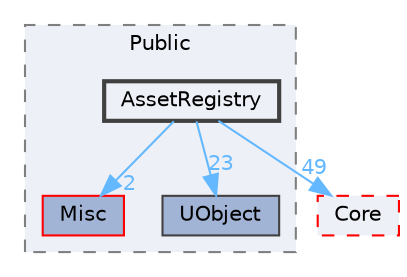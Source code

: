 digraph "AssetRegistry"
{
 // INTERACTIVE_SVG=YES
 // LATEX_PDF_SIZE
  bgcolor="transparent";
  edge [fontname=Helvetica,fontsize=10,labelfontname=Helvetica,labelfontsize=10];
  node [fontname=Helvetica,fontsize=10,shape=box,height=0.2,width=0.4];
  compound=true
  subgraph clusterdir_d202bf4e5fb27d15ff316e07c12c4ca6 {
    graph [ bgcolor="#edf0f7", pencolor="grey50", label="Public", fontname=Helvetica,fontsize=10 style="filled,dashed", URL="dir_d202bf4e5fb27d15ff316e07c12c4ca6.html",tooltip=""]
  dir_36ef1054cb691a33e11e2a36b0b8ef49 [label="Misc", fillcolor="#a2b4d6", color="red", style="filled", URL="dir_36ef1054cb691a33e11e2a36b0b8ef49.html",tooltip=""];
  dir_ec27b519b3809192a49df3b925bdab7c [label="UObject", fillcolor="#a2b4d6", color="grey25", style="filled", URL="dir_ec27b519b3809192a49df3b925bdab7c.html",tooltip=""];
  dir_f8cb0af68b88f6acf26b92dcfda91642 [label="AssetRegistry", fillcolor="#edf0f7", color="grey25", style="filled,bold", URL="dir_f8cb0af68b88f6acf26b92dcfda91642.html",tooltip=""];
  }
  dir_0e6cddcc9caa1238c7f3774224afaa45 [label="Core", fillcolor="#edf0f7", color="red", style="filled,dashed", URL="dir_0e6cddcc9caa1238c7f3774224afaa45.html",tooltip=""];
  dir_f8cb0af68b88f6acf26b92dcfda91642->dir_0e6cddcc9caa1238c7f3774224afaa45 [headlabel="49", labeldistance=1.5 headhref="dir_000061_000266.html" href="dir_000061_000266.html" color="steelblue1" fontcolor="steelblue1"];
  dir_f8cb0af68b88f6acf26b92dcfda91642->dir_36ef1054cb691a33e11e2a36b0b8ef49 [headlabel="2", labeldistance=1.5 headhref="dir_000061_000650.html" href="dir_000061_000650.html" color="steelblue1" fontcolor="steelblue1"];
  dir_f8cb0af68b88f6acf26b92dcfda91642->dir_ec27b519b3809192a49df3b925bdab7c [headlabel="23", labeldistance=1.5 headhref="dir_000061_001229.html" href="dir_000061_001229.html" color="steelblue1" fontcolor="steelblue1"];
}
